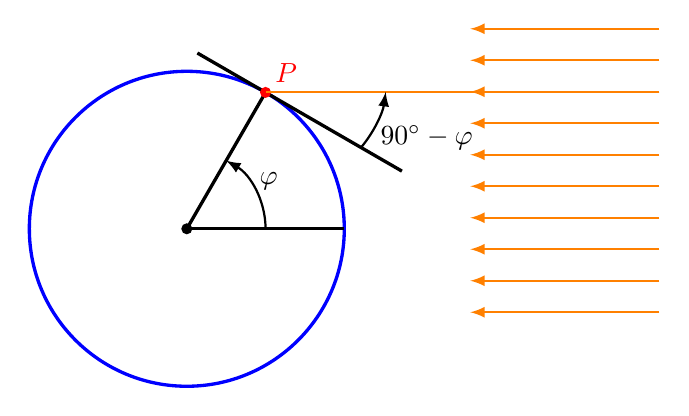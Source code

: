 \begin{tikzpicture}[scale=2]

% Axes
%      \draw[->,>=latex,thick, gray] (-0.5,0)--(3,0) node[below,black] {$x$};
%      \draw[->,>=latex,thick, gray] (0,-0.5)--(0,2.2) node[right,black] {$y$};  

  \draw[very thick, blue] (0,0) circle (1cm);
  \draw[very thick] (0,0)--+(60:1) ;

  \draw[very thick]  (60:1)--+(-30:1)--+(150:0.5);

   \fill[red] (60:1) circle (1pt) node[above right] {$P$}; 

    \draw[->, >=latex, thick] (0:0.5) arc(0:60:0.5) ;
    \node at (30:0.6) {$\varphi$};

   \fill (0:0) circle (1pt); %  node[below left] {$O$};
  \draw[black, very thick] (0,0)--(1,0); % node[midway, below] {$R$};

  \def\decal{0.07}
  \foreach \k in {-3,...,6}{
     \draw[->, >=latex, thick,orange] (3,0.2*\k+\decal)--(1.8,0.2*\k+\decal);
}

 \draw[thick,orange] (3,0.87)--(0.50,0.87);
    \draw[->, >=latex, thick] (60:1)+(-30:0.7) arc(-40:-8:0.7) ;
    \node at ($(50:1)+(-12:0.9)$) {$90^\circ-\varphi$};
\end{tikzpicture}
